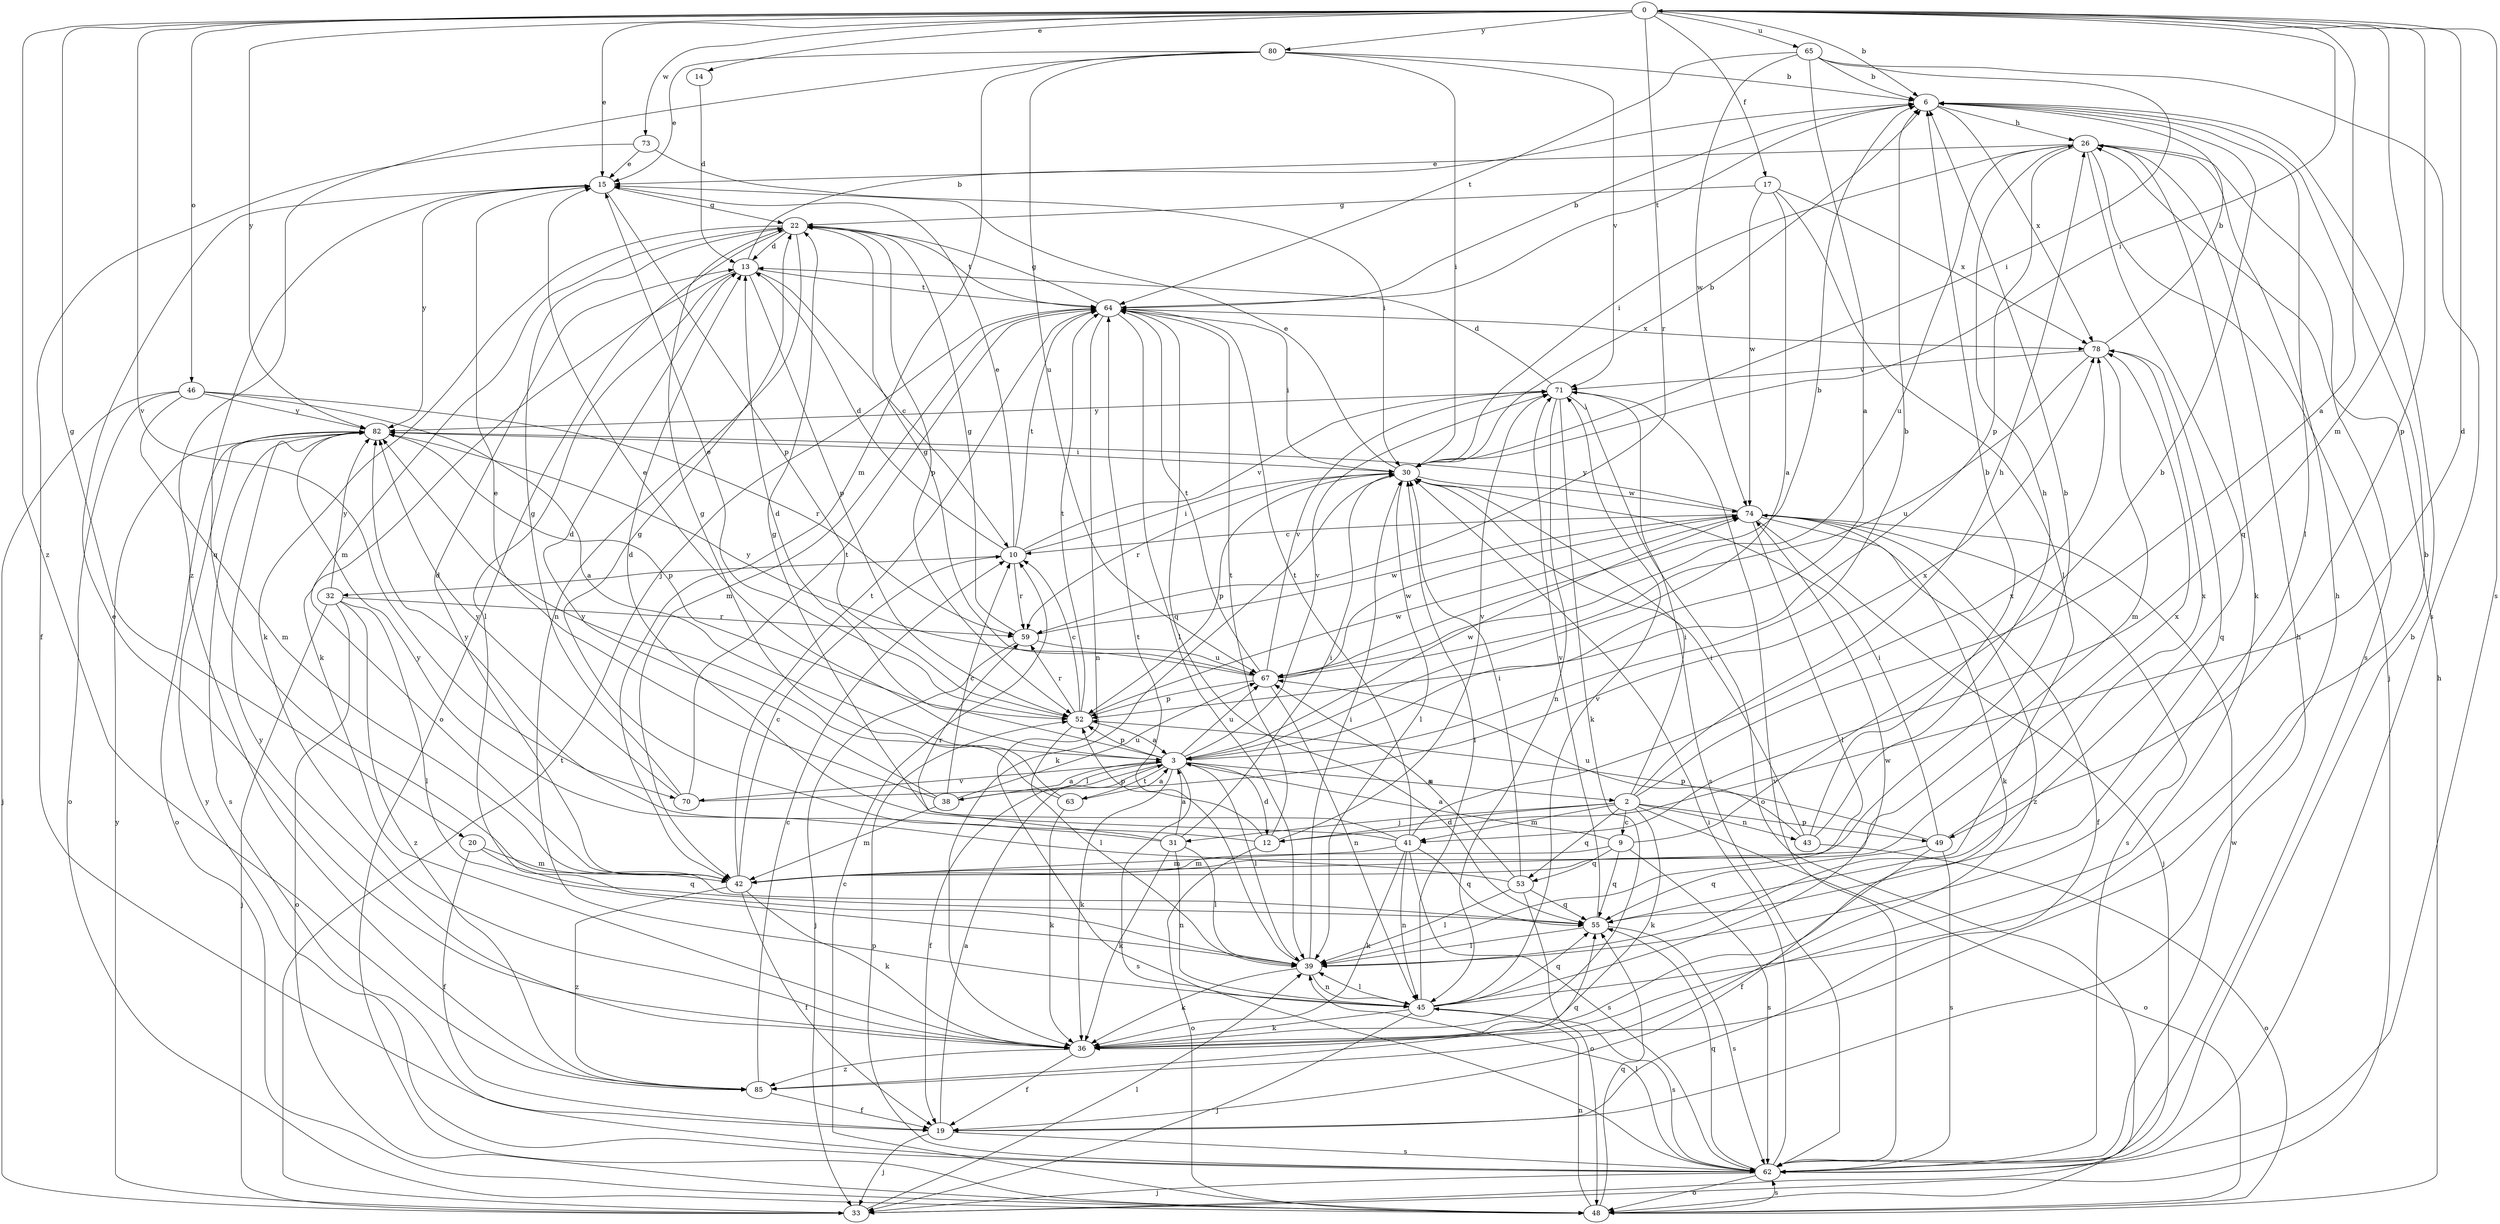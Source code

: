 strict digraph  {
0;
2;
3;
6;
9;
10;
12;
13;
14;
15;
17;
19;
20;
22;
26;
30;
31;
32;
33;
36;
38;
39;
41;
42;
43;
45;
46;
48;
49;
52;
53;
55;
59;
62;
63;
64;
65;
67;
70;
71;
73;
74;
78;
80;
82;
85;
0 -> 6  [label=b];
0 -> 12  [label=d];
0 -> 14  [label=e];
0 -> 15  [label=e];
0 -> 17  [label=f];
0 -> 20  [label=g];
0 -> 30  [label=i];
0 -> 41  [label=m];
0 -> 46  [label=o];
0 -> 49  [label=p];
0 -> 59  [label=r];
0 -> 62  [label=s];
0 -> 65  [label=u];
0 -> 70  [label=v];
0 -> 73  [label=w];
0 -> 80  [label=y];
0 -> 82  [label=y];
0 -> 85  [label=z];
2 -> 0  [label=a];
2 -> 9  [label=c];
2 -> 12  [label=d];
2 -> 26  [label=h];
2 -> 30  [label=i];
2 -> 31  [label=j];
2 -> 36  [label=k];
2 -> 41  [label=m];
2 -> 43  [label=n];
2 -> 48  [label=o];
2 -> 49  [label=p];
2 -> 53  [label=q];
3 -> 2  [label=a];
3 -> 6  [label=b];
3 -> 12  [label=d];
3 -> 13  [label=d];
3 -> 15  [label=e];
3 -> 19  [label=f];
3 -> 36  [label=k];
3 -> 38  [label=l];
3 -> 39  [label=l];
3 -> 52  [label=p];
3 -> 62  [label=s];
3 -> 63  [label=t];
3 -> 67  [label=u];
3 -> 70  [label=v];
3 -> 71  [label=v];
3 -> 74  [label=w];
6 -> 26  [label=h];
6 -> 39  [label=l];
6 -> 64  [label=t];
6 -> 78  [label=x];
9 -> 3  [label=a];
9 -> 6  [label=b];
9 -> 42  [label=m];
9 -> 53  [label=q];
9 -> 55  [label=q];
9 -> 62  [label=s];
10 -> 13  [label=d];
10 -> 15  [label=e];
10 -> 30  [label=i];
10 -> 32  [label=j];
10 -> 59  [label=r];
10 -> 64  [label=t];
10 -> 71  [label=v];
12 -> 48  [label=o];
12 -> 52  [label=p];
12 -> 64  [label=t];
12 -> 71  [label=v];
12 -> 82  [label=y];
13 -> 6  [label=b];
13 -> 10  [label=c];
13 -> 36  [label=k];
13 -> 39  [label=l];
13 -> 52  [label=p];
13 -> 64  [label=t];
14 -> 13  [label=d];
15 -> 22  [label=g];
15 -> 52  [label=p];
15 -> 55  [label=q];
15 -> 82  [label=y];
17 -> 3  [label=a];
17 -> 22  [label=g];
17 -> 39  [label=l];
17 -> 74  [label=w];
17 -> 78  [label=x];
19 -> 3  [label=a];
19 -> 26  [label=h];
19 -> 33  [label=j];
19 -> 62  [label=s];
20 -> 19  [label=f];
20 -> 42  [label=m];
20 -> 55  [label=q];
22 -> 13  [label=d];
22 -> 36  [label=k];
22 -> 42  [label=m];
22 -> 45  [label=n];
22 -> 48  [label=o];
22 -> 52  [label=p];
22 -> 64  [label=t];
26 -> 15  [label=e];
26 -> 30  [label=i];
26 -> 33  [label=j];
26 -> 36  [label=k];
26 -> 52  [label=p];
26 -> 55  [label=q];
26 -> 62  [label=s];
26 -> 67  [label=u];
30 -> 6  [label=b];
30 -> 15  [label=e];
30 -> 36  [label=k];
30 -> 39  [label=l];
30 -> 52  [label=p];
30 -> 59  [label=r];
30 -> 74  [label=w];
31 -> 3  [label=a];
31 -> 22  [label=g];
31 -> 30  [label=i];
31 -> 36  [label=k];
31 -> 39  [label=l];
31 -> 45  [label=n];
31 -> 59  [label=r];
32 -> 33  [label=j];
32 -> 39  [label=l];
32 -> 48  [label=o];
32 -> 59  [label=r];
32 -> 82  [label=y];
32 -> 85  [label=z];
33 -> 39  [label=l];
33 -> 64  [label=t];
33 -> 82  [label=y];
36 -> 15  [label=e];
36 -> 19  [label=f];
36 -> 26  [label=h];
36 -> 82  [label=y];
36 -> 85  [label=z];
38 -> 3  [label=a];
38 -> 10  [label=c];
38 -> 13  [label=d];
38 -> 15  [label=e];
38 -> 42  [label=m];
38 -> 67  [label=u];
39 -> 30  [label=i];
39 -> 36  [label=k];
39 -> 45  [label=n];
39 -> 64  [label=t];
41 -> 13  [label=d];
41 -> 22  [label=g];
41 -> 36  [label=k];
41 -> 42  [label=m];
41 -> 45  [label=n];
41 -> 55  [label=q];
41 -> 62  [label=s];
41 -> 64  [label=t];
41 -> 78  [label=x];
42 -> 6  [label=b];
42 -> 10  [label=c];
42 -> 13  [label=d];
42 -> 19  [label=f];
42 -> 36  [label=k];
42 -> 64  [label=t];
42 -> 78  [label=x];
42 -> 85  [label=z];
43 -> 6  [label=b];
43 -> 26  [label=h];
43 -> 30  [label=i];
43 -> 48  [label=o];
43 -> 67  [label=u];
45 -> 6  [label=b];
45 -> 30  [label=i];
45 -> 33  [label=j];
45 -> 36  [label=k];
45 -> 39  [label=l];
45 -> 55  [label=q];
45 -> 62  [label=s];
45 -> 71  [label=v];
45 -> 74  [label=w];
46 -> 3  [label=a];
46 -> 33  [label=j];
46 -> 42  [label=m];
46 -> 48  [label=o];
46 -> 59  [label=r];
46 -> 82  [label=y];
48 -> 10  [label=c];
48 -> 26  [label=h];
48 -> 45  [label=n];
48 -> 55  [label=q];
48 -> 62  [label=s];
49 -> 19  [label=f];
49 -> 30  [label=i];
49 -> 52  [label=p];
49 -> 55  [label=q];
49 -> 62  [label=s];
49 -> 78  [label=x];
52 -> 3  [label=a];
52 -> 10  [label=c];
52 -> 15  [label=e];
52 -> 39  [label=l];
52 -> 59  [label=r];
52 -> 64  [label=t];
52 -> 74  [label=w];
53 -> 30  [label=i];
53 -> 39  [label=l];
53 -> 48  [label=o];
53 -> 55  [label=q];
53 -> 67  [label=u];
53 -> 82  [label=y];
55 -> 39  [label=l];
55 -> 62  [label=s];
55 -> 71  [label=v];
59 -> 22  [label=g];
59 -> 33  [label=j];
59 -> 67  [label=u];
59 -> 74  [label=w];
62 -> 6  [label=b];
62 -> 30  [label=i];
62 -> 33  [label=j];
62 -> 39  [label=l];
62 -> 48  [label=o];
62 -> 52  [label=p];
62 -> 55  [label=q];
62 -> 71  [label=v];
62 -> 74  [label=w];
62 -> 82  [label=y];
63 -> 3  [label=a];
63 -> 22  [label=g];
63 -> 36  [label=k];
63 -> 82  [label=y];
64 -> 6  [label=b];
64 -> 22  [label=g];
64 -> 30  [label=i];
64 -> 39  [label=l];
64 -> 42  [label=m];
64 -> 45  [label=n];
64 -> 55  [label=q];
64 -> 78  [label=x];
65 -> 3  [label=a];
65 -> 6  [label=b];
65 -> 30  [label=i];
65 -> 62  [label=s];
65 -> 64  [label=t];
65 -> 74  [label=w];
67 -> 6  [label=b];
67 -> 22  [label=g];
67 -> 45  [label=n];
67 -> 52  [label=p];
67 -> 64  [label=t];
67 -> 71  [label=v];
67 -> 74  [label=w];
67 -> 82  [label=y];
70 -> 22  [label=g];
70 -> 64  [label=t];
70 -> 78  [label=x];
70 -> 82  [label=y];
71 -> 13  [label=d];
71 -> 36  [label=k];
71 -> 45  [label=n];
71 -> 48  [label=o];
71 -> 62  [label=s];
71 -> 82  [label=y];
73 -> 15  [label=e];
73 -> 19  [label=f];
73 -> 30  [label=i];
74 -> 10  [label=c];
74 -> 19  [label=f];
74 -> 33  [label=j];
74 -> 36  [label=k];
74 -> 39  [label=l];
74 -> 62  [label=s];
74 -> 82  [label=y];
74 -> 85  [label=z];
78 -> 6  [label=b];
78 -> 42  [label=m];
78 -> 55  [label=q];
78 -> 67  [label=u];
78 -> 71  [label=v];
80 -> 6  [label=b];
80 -> 15  [label=e];
80 -> 30  [label=i];
80 -> 42  [label=m];
80 -> 67  [label=u];
80 -> 71  [label=v];
80 -> 85  [label=z];
82 -> 30  [label=i];
82 -> 48  [label=o];
82 -> 52  [label=p];
82 -> 62  [label=s];
85 -> 10  [label=c];
85 -> 19  [label=f];
85 -> 55  [label=q];
}
